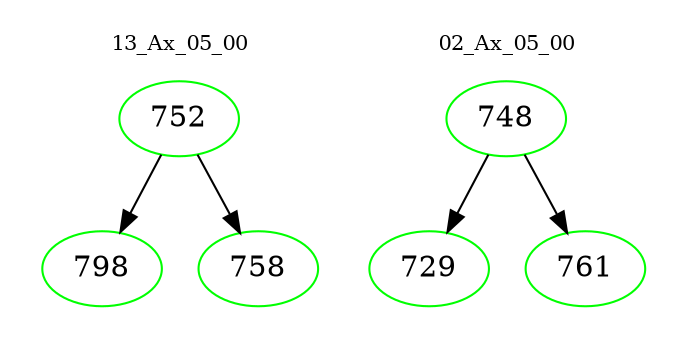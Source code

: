 digraph{
subgraph cluster_0 {
color = white
label = "13_Ax_05_00";
fontsize=10;
T0_752 [label="752", color="green"]
T0_752 -> T0_798 [color="black"]
T0_798 [label="798", color="green"]
T0_752 -> T0_758 [color="black"]
T0_758 [label="758", color="green"]
}
subgraph cluster_1 {
color = white
label = "02_Ax_05_00";
fontsize=10;
T1_748 [label="748", color="green"]
T1_748 -> T1_729 [color="black"]
T1_729 [label="729", color="green"]
T1_748 -> T1_761 [color="black"]
T1_761 [label="761", color="green"]
}
}
